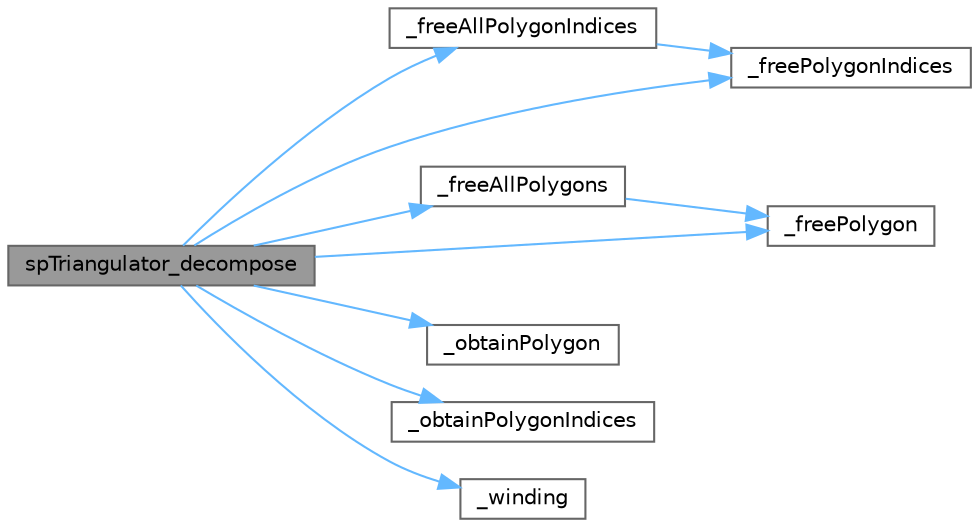 digraph "spTriangulator_decompose"
{
 // LATEX_PDF_SIZE
  bgcolor="transparent";
  edge [fontname=Helvetica,fontsize=10,labelfontname=Helvetica,labelfontsize=10];
  node [fontname=Helvetica,fontsize=10,shape=box,height=0.2,width=0.4];
  rankdir="LR";
  Node1 [id="Node000001",label="spTriangulator_decompose",height=0.2,width=0.4,color="gray40", fillcolor="grey60", style="filled", fontcolor="black",tooltip=" "];
  Node1 -> Node2 [id="edge10_Node000001_Node000002",color="steelblue1",style="solid",tooltip=" "];
  Node2 [id="Node000002",label="_freeAllPolygonIndices",height=0.2,width=0.4,color="grey40", fillcolor="white", style="filled",URL="$_triangulator_8c.html#aa7c78bcb6e37a06a9afe42f423ca84fb",tooltip=" "];
  Node2 -> Node3 [id="edge11_Node000002_Node000003",color="steelblue1",style="solid",tooltip=" "];
  Node3 [id="Node000003",label="_freePolygonIndices",height=0.2,width=0.4,color="grey40", fillcolor="white", style="filled",URL="$_triangulator_8c.html#a81da489b1a1a9e15f5d3da9064463331",tooltip=" "];
  Node1 -> Node4 [id="edge12_Node000001_Node000004",color="steelblue1",style="solid",tooltip=" "];
  Node4 [id="Node000004",label="_freeAllPolygons",height=0.2,width=0.4,color="grey40", fillcolor="white", style="filled",URL="$_triangulator_8c.html#ad63199983e6e2669083b209cb5458fde",tooltip=" "];
  Node4 -> Node5 [id="edge13_Node000004_Node000005",color="steelblue1",style="solid",tooltip=" "];
  Node5 [id="Node000005",label="_freePolygon",height=0.2,width=0.4,color="grey40", fillcolor="white", style="filled",URL="$_triangulator_8c.html#abdd4627d77c6240ce949f0340abe12ed",tooltip=" "];
  Node1 -> Node5 [id="edge14_Node000001_Node000005",color="steelblue1",style="solid",tooltip=" "];
  Node1 -> Node3 [id="edge15_Node000001_Node000003",color="steelblue1",style="solid",tooltip=" "];
  Node1 -> Node6 [id="edge16_Node000001_Node000006",color="steelblue1",style="solid",tooltip=" "];
  Node6 [id="Node000006",label="_obtainPolygon",height=0.2,width=0.4,color="grey40", fillcolor="white", style="filled",URL="$_triangulator_8c.html#ae44839c147cb8c02010e9a3e9cb44806",tooltip=" "];
  Node1 -> Node7 [id="edge17_Node000001_Node000007",color="steelblue1",style="solid",tooltip=" "];
  Node7 [id="Node000007",label="_obtainPolygonIndices",height=0.2,width=0.4,color="grey40", fillcolor="white", style="filled",URL="$_triangulator_8c.html#aef9cbcf4697c2e86dd4c2533649f6359",tooltip=" "];
  Node1 -> Node8 [id="edge18_Node000001_Node000008",color="steelblue1",style="solid",tooltip=" "];
  Node8 [id="Node000008",label="_winding",height=0.2,width=0.4,color="grey40", fillcolor="white", style="filled",URL="$_triangulator_8c.html#a4dba4185d81fcf488d226844fb5dafcf",tooltip=" "];
}
